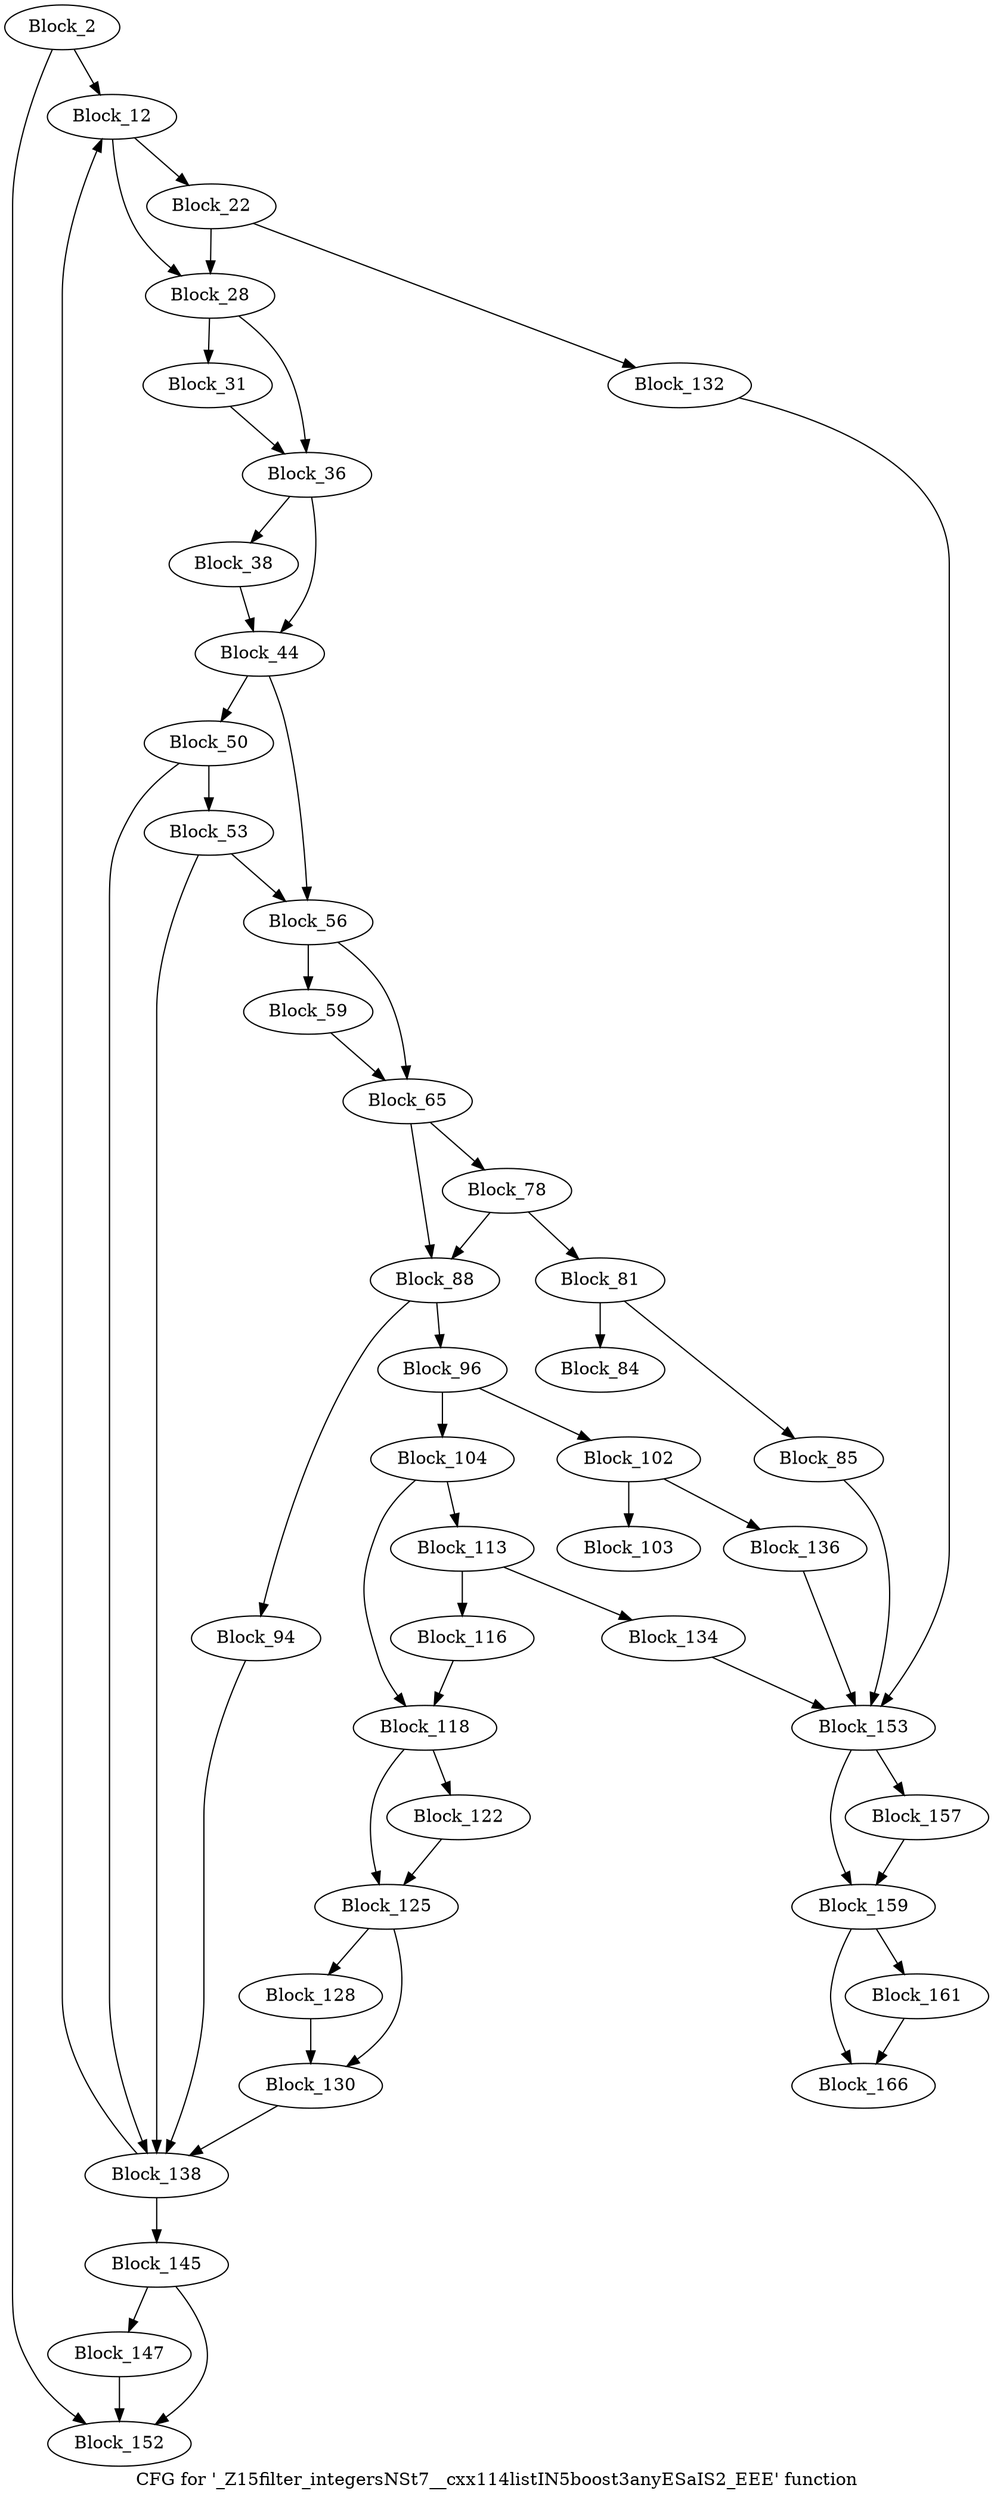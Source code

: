 digraph "CFG for '_Z15filter_integersNSt7__cxx114listIN5boost3anyESaIS2_EEE' function" {
	label="CFG for '_Z15filter_integersNSt7__cxx114listIN5boost3anyESaIS2_EEE' function";

	block_2 [label="Block_2"];
	block_2:s0 -> block_152;
	block_2:s1 -> block_12;
	block_12 [label="Block_12"];
	block_12:s0 -> block_28;
	block_12:s1 -> block_22;
	block_22 [label="Block_22"];
	block_22 -> block_28;
	block_22 -> block_132;
	block_28 [label="Block_28"];
	block_28:s0 -> block_36;
	block_28:s1 -> block_31;
	block_31 [label="Block_31"];
	block_31 -> block_36;
	block_36 [label="Block_36"];
	block_36:s0 -> block_44;
	block_36:s1 -> block_38;
	block_38 [label="Block_38"];
	block_38 -> block_44;
	block_44 [label="Block_44"];
	block_44:s0 -> block_56;
	block_44:s1 -> block_50;
	block_50 [label="Block_50"];
	block_50:s0 -> block_138;
	block_50:s1 -> block_53;
	block_53 [label="Block_53"];
	block_53:s0 -> block_56;
	block_53:s1 -> block_138;
	block_56 [label="Block_56"];
	block_56:s0 -> block_65;
	block_56:s1 -> block_59;
	block_59 [label="Block_59"];
	block_59 -> block_65;
	block_65 [label="Block_65"];
	block_65:s0 -> block_88;
	block_65:s1 -> block_78;
	block_78 [label="Block_78"];
	block_78:s0 -> block_88;
	block_78:s1 -> block_81;
	block_81 [label="Block_81"];
	block_81 -> block_84;
	block_81 -> block_85;
	block_84 [label="Block_84"];
	block_85 [label="Block_85"];
	block_85 -> block_153;
	block_88 [label="Block_88"];
	block_88:s0 -> block_96;
	block_88:s1 -> block_94;
	block_94 [label="Block_94"];
	block_94 -> block_138;
	block_96 [label="Block_96"];
	block_96:s0 -> block_102;
	block_96:s1 -> block_104;
	block_102 [label="Block_102"];
	block_102 -> block_103;
	block_102 -> block_136;
	block_103 [label="Block_103"];
	block_104 [label="Block_104"];
	block_104:s0 -> block_118;
	block_104:s1 -> block_113;
	block_113 [label="Block_113"];
	block_113 -> block_116;
	block_113 -> block_134;
	block_116 [label="Block_116"];
	block_116 -> block_118;
	block_118 [label="Block_118"];
	block_118:s0 -> block_122;
	block_118:s1 -> block_125;
	block_122 [label="Block_122"];
	block_122 -> block_125;
	block_125 [label="Block_125"];
	block_125:s0 -> block_130;
	block_125:s1 -> block_128;
	block_128 [label="Block_128"];
	block_128 -> block_130;
	block_130 [label="Block_130"];
	block_130 -> block_138;
	block_132 [label="Block_132"];
	block_132 -> block_153;
	block_134 [label="Block_134"];
	block_134 -> block_153;
	block_136 [label="Block_136"];
	block_136 -> block_153;
	block_138 [label="Block_138"];
	block_138:s0 -> block_145;
	block_138:s1 -> block_12;
	block_145 [label="Block_145"];
	block_145:s0 -> block_152;
	block_145:s1 -> block_147;
	block_147 [label="Block_147"];
	block_147 -> block_152;
	block_152 [label="Block_152"];
	block_153 [label="Block_153"];
	block_153:s0 -> block_159;
	block_153:s1 -> block_157;
	block_157 [label="Block_157"];
	block_157 -> block_159;
	block_159 [label="Block_159"];
	block_159:s0 -> block_166;
	block_159:s1 -> block_161;
	block_161 [label="Block_161"];
	block_161 -> block_166;
	block_166 [label="Block_166"];
}
